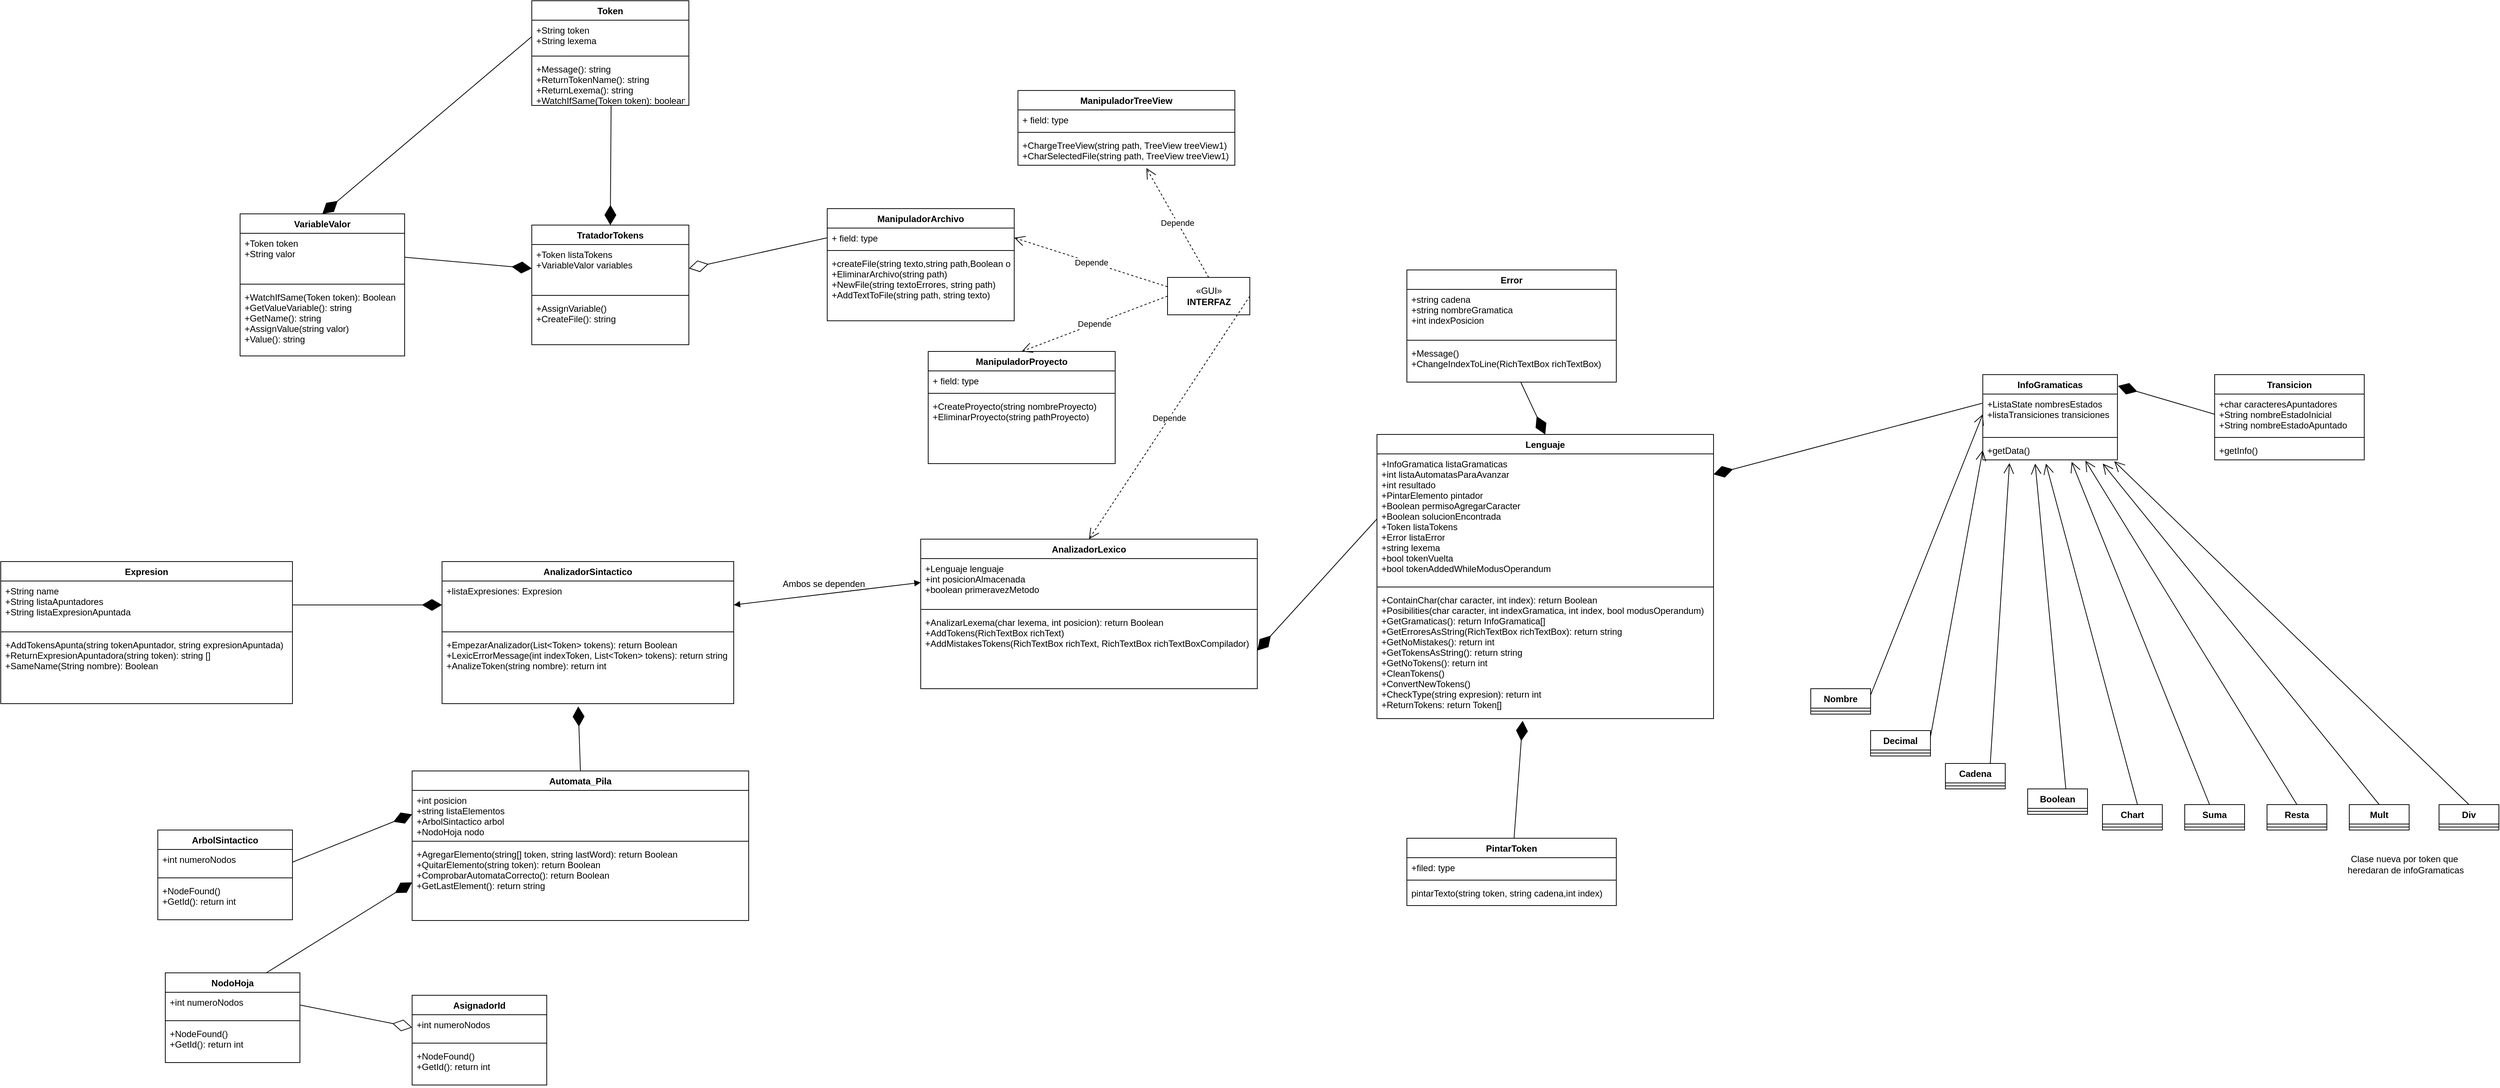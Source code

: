 <mxfile version="13.8.8" type="device"><diagram id="7pT8f611oLsZ-HH0Kqg2" name="Page-1"><mxGraphModel dx="2978" dy="1680" grid="1" gridSize="10" guides="1" tooltips="1" connect="1" arrows="1" fold="1" page="1" pageScale="1" pageWidth="850" pageHeight="1100" math="0" shadow="0"><root><mxCell id="0"/><mxCell id="1" parent="0"/><mxCell id="wt2U1i7lSYNnXQmz6BiD-15" value="Lenguaje" style="swimlane;fontStyle=1;align=center;verticalAlign=top;childLayout=stackLayout;horizontal=1;startSize=26;horizontalStack=0;resizeParent=1;resizeParentMax=0;resizeLast=0;collapsible=1;marginBottom=0;" parent="1" vertex="1"><mxGeometry x="310" y="180" width="450" height="380" as="geometry"/></mxCell><mxCell id="wt2U1i7lSYNnXQmz6BiD-16" value="+InfoGramatica listaGramaticas&#10;+int listaAutomatasParaAvanzar&#10;+int resultado&#10;+PintarElemento pintador&#10;+Boolean permisoAgregarCaracter&#10;+Boolean solucionEncontrada&#10;+Token listaTokens&#10;+Error listaError&#10;+string lexema&#10;+bool tokenVuelta&#10;+bool tokenAddedWhileModusOperandum" style="text;strokeColor=none;fillColor=none;align=left;verticalAlign=top;spacingLeft=4;spacingRight=4;overflow=hidden;rotatable=0;points=[[0,0.5],[1,0.5]];portConstraint=eastwest;" parent="wt2U1i7lSYNnXQmz6BiD-15" vertex="1"><mxGeometry y="26" width="450" height="174" as="geometry"/></mxCell><mxCell id="wt2U1i7lSYNnXQmz6BiD-17" value="" style="line;strokeWidth=1;fillColor=none;align=left;verticalAlign=middle;spacingTop=-1;spacingLeft=3;spacingRight=3;rotatable=0;labelPosition=right;points=[];portConstraint=eastwest;" parent="wt2U1i7lSYNnXQmz6BiD-15" vertex="1"><mxGeometry y="200" width="450" height="8" as="geometry"/></mxCell><mxCell id="wt2U1i7lSYNnXQmz6BiD-18" value="+ContainChar(char caracter, int index): return Boolean&#10;+Posibilities(char caracter, int indexGramatica, int index, bool modusOperandum)&#10;+GetGramaticas(): return InfoGramatica[]&#10;+GetErroresAsString(RichTextBox richTextBox): return string&#10;+GetNoMistakes(): return int&#10;+GetTokensAsString(): return string&#10;+GetNoTokens(): return int&#10;+CleanTokens()&#10;+ConvertNewTokens()&#10;+CheckType(string expresion): return int&#10;+ReturnTokens: return Token[]" style="text;strokeColor=none;fillColor=none;align=left;verticalAlign=top;spacingLeft=4;spacingRight=4;overflow=hidden;rotatable=0;points=[[0,0.5],[1,0.5]];portConstraint=eastwest;" parent="wt2U1i7lSYNnXQmz6BiD-15" vertex="1"><mxGeometry y="208" width="450" height="172" as="geometry"/></mxCell><mxCell id="wt2U1i7lSYNnXQmz6BiD-26" value="" style="endArrow=diamondThin;endFill=1;endSize=24;html=1;entryX=0.433;entryY=1.017;entryDx=0;entryDy=0;entryPerimeter=0;" parent="1" source="wt2U1i7lSYNnXQmz6BiD-20" target="wt2U1i7lSYNnXQmz6BiD-18" edge="1"><mxGeometry width="160" relative="1" as="geometry"><mxPoint x="590" y="680" as="sourcePoint"/><mxPoint x="840" y="340" as="targetPoint"/></mxGeometry></mxCell><mxCell id="wt2U1i7lSYNnXQmz6BiD-66" value="" style="endArrow=open;endFill=1;endSize=12;html=1;exitX=1;exitY=0.25;exitDx=0;exitDy=0;entryX=0;entryY=0.5;entryDx=0;entryDy=0;" parent="1" source="wt2U1i7lSYNnXQmz6BiD-42" target="wt2U1i7lSYNnXQmz6BiD-29" edge="1"><mxGeometry width="160" relative="1" as="geometry"><mxPoint x="790" y="360" as="sourcePoint"/><mxPoint x="950" y="360" as="targetPoint"/></mxGeometry></mxCell><mxCell id="wt2U1i7lSYNnXQmz6BiD-67" value="" style="endArrow=open;endFill=1;endSize=12;html=1;exitX=1;exitY=0.25;exitDx=0;exitDy=0;entryX=0;entryY=0.5;entryDx=0;entryDy=0;" parent="1" source="wt2U1i7lSYNnXQmz6BiD-50" target="wt2U1i7lSYNnXQmz6BiD-31" edge="1"><mxGeometry width="160" relative="1" as="geometry"><mxPoint x="810" y="380" as="sourcePoint"/><mxPoint x="970" y="380" as="targetPoint"/></mxGeometry></mxCell><mxCell id="wt2U1i7lSYNnXQmz6BiD-68" value="" style="endArrow=open;endFill=1;endSize=12;html=1;exitX=0.75;exitY=0;exitDx=0;exitDy=0;entryX=0.198;entryY=1.162;entryDx=0;entryDy=0;entryPerimeter=0;" parent="1" source="wt2U1i7lSYNnXQmz6BiD-52" target="wt2U1i7lSYNnXQmz6BiD-31" edge="1"><mxGeometry width="160" relative="1" as="geometry"><mxPoint x="870" y="420" as="sourcePoint"/><mxPoint x="1030" y="420" as="targetPoint"/></mxGeometry></mxCell><mxCell id="wt2U1i7lSYNnXQmz6BiD-69" value="" style="endArrow=open;endFill=1;endSize=12;html=1;exitX=0.64;exitY=0.053;exitDx=0;exitDy=0;exitPerimeter=0;entryX=0.389;entryY=1.192;entryDx=0;entryDy=0;entryPerimeter=0;" parent="1" source="wt2U1i7lSYNnXQmz6BiD-54" target="wt2U1i7lSYNnXQmz6BiD-31" edge="1"><mxGeometry width="160" relative="1" as="geometry"><mxPoint x="950" y="430" as="sourcePoint"/><mxPoint x="1110" y="430" as="targetPoint"/></mxGeometry></mxCell><mxCell id="wt2U1i7lSYNnXQmz6BiD-70" value="" style="endArrow=open;endFill=1;endSize=12;html=1;exitX=0.59;exitY=0.047;exitDx=0;exitDy=0;exitPerimeter=0;entryX=0.469;entryY=1.192;entryDx=0;entryDy=0;entryPerimeter=0;" parent="1" source="wt2U1i7lSYNnXQmz6BiD-56" target="wt2U1i7lSYNnXQmz6BiD-31" edge="1"><mxGeometry width="160" relative="1" as="geometry"><mxPoint x="1040" y="450" as="sourcePoint"/><mxPoint x="1200" y="450" as="targetPoint"/></mxGeometry></mxCell><mxCell id="wt2U1i7lSYNnXQmz6BiD-71" value="" style="endArrow=open;endFill=1;endSize=12;html=1;entryX=0.66;entryY=1.1;entryDx=0;entryDy=0;entryPerimeter=0;" parent="1" source="wt2U1i7lSYNnXQmz6BiD-58" target="wt2U1i7lSYNnXQmz6BiD-31" edge="1"><mxGeometry width="160" relative="1" as="geometry"><mxPoint x="1170" y="440" as="sourcePoint"/><mxPoint x="1330" y="440" as="targetPoint"/></mxGeometry></mxCell><mxCell id="wt2U1i7lSYNnXQmz6BiD-72" value="" style="endArrow=open;endFill=1;endSize=12;html=1;exitX=0.5;exitY=0;exitDx=0;exitDy=0;entryX=0.762;entryY=1.038;entryDx=0;entryDy=0;entryPerimeter=0;" parent="1" source="wt2U1i7lSYNnXQmz6BiD-60" target="wt2U1i7lSYNnXQmz6BiD-31" edge="1"><mxGeometry width="160" relative="1" as="geometry"><mxPoint x="1340" y="440" as="sourcePoint"/><mxPoint x="1500" y="440" as="targetPoint"/></mxGeometry></mxCell><mxCell id="wt2U1i7lSYNnXQmz6BiD-73" value="" style="endArrow=open;endFill=1;endSize=12;html=1;exitX=0.5;exitY=0;exitDx=0;exitDy=0;entryX=0.891;entryY=1.192;entryDx=0;entryDy=0;entryPerimeter=0;" parent="1" source="wt2U1i7lSYNnXQmz6BiD-62" target="wt2U1i7lSYNnXQmz6BiD-31" edge="1"><mxGeometry width="160" relative="1" as="geometry"><mxPoint x="1340" y="450" as="sourcePoint"/><mxPoint x="1500" y="450" as="targetPoint"/></mxGeometry></mxCell><mxCell id="wt2U1i7lSYNnXQmz6BiD-74" value="" style="endArrow=open;endFill=1;endSize=12;html=1;exitX=0.5;exitY=0;exitDx=0;exitDy=0;entryX=0.976;entryY=1.069;entryDx=0;entryDy=0;entryPerimeter=0;" parent="1" source="wt2U1i7lSYNnXQmz6BiD-64" target="wt2U1i7lSYNnXQmz6BiD-31" edge="1"><mxGeometry width="160" relative="1" as="geometry"><mxPoint x="1470" y="450" as="sourcePoint"/><mxPoint x="1630" y="450" as="targetPoint"/></mxGeometry></mxCell><mxCell id="wt2U1i7lSYNnXQmz6BiD-75" value="Clase nueva por token que&amp;nbsp;&lt;br&gt;heredaran de infoGramaticas" style="text;html=1;align=center;verticalAlign=middle;resizable=0;points=[];autosize=1;" parent="1" vertex="1"><mxGeometry x="1600" y="740" width="170" height="30" as="geometry"/></mxCell><mxCell id="wt2U1i7lSYNnXQmz6BiD-28" value="InfoGramaticas" style="swimlane;fontStyle=1;align=center;verticalAlign=top;childLayout=stackLayout;horizontal=1;startSize=26;horizontalStack=0;resizeParent=1;resizeParentMax=0;resizeLast=0;collapsible=1;marginBottom=0;" parent="1" vertex="1"><mxGeometry x="1120" y="100" width="180" height="114" as="geometry"/></mxCell><mxCell id="wt2U1i7lSYNnXQmz6BiD-29" value="+ListaState nombresEstados&#10;+listaTransiciones transiciones" style="text;strokeColor=none;fillColor=none;align=left;verticalAlign=top;spacingLeft=4;spacingRight=4;overflow=hidden;rotatable=0;points=[[0,0.5],[1,0.5]];portConstraint=eastwest;" parent="wt2U1i7lSYNnXQmz6BiD-28" vertex="1"><mxGeometry y="26" width="180" height="54" as="geometry"/></mxCell><mxCell id="wt2U1i7lSYNnXQmz6BiD-30" value="" style="line;strokeWidth=1;fillColor=none;align=left;verticalAlign=middle;spacingTop=-1;spacingLeft=3;spacingRight=3;rotatable=0;labelPosition=right;points=[];portConstraint=eastwest;" parent="wt2U1i7lSYNnXQmz6BiD-28" vertex="1"><mxGeometry y="80" width="180" height="8" as="geometry"/></mxCell><mxCell id="wt2U1i7lSYNnXQmz6BiD-31" value="+getData()" style="text;strokeColor=none;fillColor=none;align=left;verticalAlign=top;spacingLeft=4;spacingRight=4;overflow=hidden;rotatable=0;points=[[0,0.5],[1,0.5]];portConstraint=eastwest;" parent="wt2U1i7lSYNnXQmz6BiD-28" vertex="1"><mxGeometry y="88" width="180" height="26" as="geometry"/></mxCell><mxCell id="wt2U1i7lSYNnXQmz6BiD-32" value="Transicion" style="swimlane;fontStyle=1;align=center;verticalAlign=top;childLayout=stackLayout;horizontal=1;startSize=26;horizontalStack=0;resizeParent=1;resizeParentMax=0;resizeLast=0;collapsible=1;marginBottom=0;" parent="1" vertex="1"><mxGeometry x="1430" y="100" width="200" height="114" as="geometry"/></mxCell><mxCell id="wt2U1i7lSYNnXQmz6BiD-33" value="+char caracteresApuntadores&#10;+String nombreEstadoInicial&#10;+String nombreEstadoApuntado" style="text;strokeColor=none;fillColor=none;align=left;verticalAlign=top;spacingLeft=4;spacingRight=4;overflow=hidden;rotatable=0;points=[[0,0.5],[1,0.5]];portConstraint=eastwest;" parent="wt2U1i7lSYNnXQmz6BiD-32" vertex="1"><mxGeometry y="26" width="200" height="54" as="geometry"/></mxCell><mxCell id="wt2U1i7lSYNnXQmz6BiD-34" value="" style="line;strokeWidth=1;fillColor=none;align=left;verticalAlign=middle;spacingTop=-1;spacingLeft=3;spacingRight=3;rotatable=0;labelPosition=right;points=[];portConstraint=eastwest;" parent="wt2U1i7lSYNnXQmz6BiD-32" vertex="1"><mxGeometry y="80" width="200" height="8" as="geometry"/></mxCell><mxCell id="wt2U1i7lSYNnXQmz6BiD-35" value="+getInfo()" style="text;strokeColor=none;fillColor=none;align=left;verticalAlign=top;spacingLeft=4;spacingRight=4;overflow=hidden;rotatable=0;points=[[0,0.5],[1,0.5]];portConstraint=eastwest;" parent="wt2U1i7lSYNnXQmz6BiD-32" vertex="1"><mxGeometry y="88" width="200" height="26" as="geometry"/></mxCell><mxCell id="wt2U1i7lSYNnXQmz6BiD-42" value="Nombre" style="swimlane;fontStyle=1;align=center;verticalAlign=top;childLayout=stackLayout;horizontal=1;startSize=26;horizontalStack=0;resizeParent=1;resizeParentMax=0;resizeLast=0;collapsible=1;marginBottom=0;" parent="1" vertex="1"><mxGeometry x="890" y="520" width="80" height="34" as="geometry"/></mxCell><mxCell id="wt2U1i7lSYNnXQmz6BiD-44" value="" style="line;strokeWidth=1;fillColor=none;align=left;verticalAlign=middle;spacingTop=-1;spacingLeft=3;spacingRight=3;rotatable=0;labelPosition=right;points=[];portConstraint=eastwest;" parent="wt2U1i7lSYNnXQmz6BiD-42" vertex="1"><mxGeometry y="26" width="80" height="8" as="geometry"/></mxCell><mxCell id="wt2U1i7lSYNnXQmz6BiD-50" value="Decimal" style="swimlane;fontStyle=1;align=center;verticalAlign=top;childLayout=stackLayout;horizontal=1;startSize=26;horizontalStack=0;resizeParent=1;resizeParentMax=0;resizeLast=0;collapsible=1;marginBottom=0;" parent="1" vertex="1"><mxGeometry x="970" y="576" width="80" height="34" as="geometry"/></mxCell><mxCell id="wt2U1i7lSYNnXQmz6BiD-51" value="" style="line;strokeWidth=1;fillColor=none;align=left;verticalAlign=middle;spacingTop=-1;spacingLeft=3;spacingRight=3;rotatable=0;labelPosition=right;points=[];portConstraint=eastwest;" parent="wt2U1i7lSYNnXQmz6BiD-50" vertex="1"><mxGeometry y="26" width="80" height="8" as="geometry"/></mxCell><mxCell id="wt2U1i7lSYNnXQmz6BiD-52" value="Cadena" style="swimlane;fontStyle=1;align=center;verticalAlign=top;childLayout=stackLayout;horizontal=1;startSize=26;horizontalStack=0;resizeParent=1;resizeParentMax=0;resizeLast=0;collapsible=1;marginBottom=0;" parent="1" vertex="1"><mxGeometry x="1070" y="620" width="80" height="34" as="geometry"/></mxCell><mxCell id="wt2U1i7lSYNnXQmz6BiD-53" value="" style="line;strokeWidth=1;fillColor=none;align=left;verticalAlign=middle;spacingTop=-1;spacingLeft=3;spacingRight=3;rotatable=0;labelPosition=right;points=[];portConstraint=eastwest;" parent="wt2U1i7lSYNnXQmz6BiD-52" vertex="1"><mxGeometry y="26" width="80" height="8" as="geometry"/></mxCell><mxCell id="wt2U1i7lSYNnXQmz6BiD-54" value="Boolean" style="swimlane;fontStyle=1;align=center;verticalAlign=top;childLayout=stackLayout;horizontal=1;startSize=26;horizontalStack=0;resizeParent=1;resizeParentMax=0;resizeLast=0;collapsible=1;marginBottom=0;" parent="1" vertex="1"><mxGeometry x="1180" y="654" width="80" height="34" as="geometry"/></mxCell><mxCell id="wt2U1i7lSYNnXQmz6BiD-55" value="" style="line;strokeWidth=1;fillColor=none;align=left;verticalAlign=middle;spacingTop=-1;spacingLeft=3;spacingRight=3;rotatable=0;labelPosition=right;points=[];portConstraint=eastwest;" parent="wt2U1i7lSYNnXQmz6BiD-54" vertex="1"><mxGeometry y="26" width="80" height="8" as="geometry"/></mxCell><mxCell id="wt2U1i7lSYNnXQmz6BiD-56" value="Chart" style="swimlane;fontStyle=1;align=center;verticalAlign=top;childLayout=stackLayout;horizontal=1;startSize=26;horizontalStack=0;resizeParent=1;resizeParentMax=0;resizeLast=0;collapsible=1;marginBottom=0;" parent="1" vertex="1"><mxGeometry x="1280" y="675" width="80" height="34" as="geometry"/></mxCell><mxCell id="wt2U1i7lSYNnXQmz6BiD-57" value="" style="line;strokeWidth=1;fillColor=none;align=left;verticalAlign=middle;spacingTop=-1;spacingLeft=3;spacingRight=3;rotatable=0;labelPosition=right;points=[];portConstraint=eastwest;" parent="wt2U1i7lSYNnXQmz6BiD-56" vertex="1"><mxGeometry y="26" width="80" height="8" as="geometry"/></mxCell><mxCell id="wt2U1i7lSYNnXQmz6BiD-58" value="Suma" style="swimlane;fontStyle=1;align=center;verticalAlign=top;childLayout=stackLayout;horizontal=1;startSize=26;horizontalStack=0;resizeParent=1;resizeParentMax=0;resizeLast=0;collapsible=1;marginBottom=0;" parent="1" vertex="1"><mxGeometry x="1390" y="675" width="80" height="34" as="geometry"/></mxCell><mxCell id="wt2U1i7lSYNnXQmz6BiD-59" value="" style="line;strokeWidth=1;fillColor=none;align=left;verticalAlign=middle;spacingTop=-1;spacingLeft=3;spacingRight=3;rotatable=0;labelPosition=right;points=[];portConstraint=eastwest;" parent="wt2U1i7lSYNnXQmz6BiD-58" vertex="1"><mxGeometry y="26" width="80" height="8" as="geometry"/></mxCell><mxCell id="wt2U1i7lSYNnXQmz6BiD-60" value="Resta" style="swimlane;fontStyle=1;align=center;verticalAlign=top;childLayout=stackLayout;horizontal=1;startSize=26;horizontalStack=0;resizeParent=1;resizeParentMax=0;resizeLast=0;collapsible=1;marginBottom=0;" parent="1" vertex="1"><mxGeometry x="1500" y="675" width="80" height="34" as="geometry"/></mxCell><mxCell id="wt2U1i7lSYNnXQmz6BiD-61" value="" style="line;strokeWidth=1;fillColor=none;align=left;verticalAlign=middle;spacingTop=-1;spacingLeft=3;spacingRight=3;rotatable=0;labelPosition=right;points=[];portConstraint=eastwest;" parent="wt2U1i7lSYNnXQmz6BiD-60" vertex="1"><mxGeometry y="26" width="80" height="8" as="geometry"/></mxCell><mxCell id="wt2U1i7lSYNnXQmz6BiD-62" value="Mult" style="swimlane;fontStyle=1;align=center;verticalAlign=top;childLayout=stackLayout;horizontal=1;startSize=26;horizontalStack=0;resizeParent=1;resizeParentMax=0;resizeLast=0;collapsible=1;marginBottom=0;" parent="1" vertex="1"><mxGeometry x="1610" y="675" width="80" height="34" as="geometry"/></mxCell><mxCell id="wt2U1i7lSYNnXQmz6BiD-63" value="" style="line;strokeWidth=1;fillColor=none;align=left;verticalAlign=middle;spacingTop=-1;spacingLeft=3;spacingRight=3;rotatable=0;labelPosition=right;points=[];portConstraint=eastwest;" parent="wt2U1i7lSYNnXQmz6BiD-62" vertex="1"><mxGeometry y="26" width="80" height="8" as="geometry"/></mxCell><mxCell id="wt2U1i7lSYNnXQmz6BiD-64" value="Div" style="swimlane;fontStyle=1;align=center;verticalAlign=top;childLayout=stackLayout;horizontal=1;startSize=26;horizontalStack=0;resizeParent=1;resizeParentMax=0;resizeLast=0;collapsible=1;marginBottom=0;" parent="1" vertex="1"><mxGeometry x="1730" y="675" width="80" height="34" as="geometry"/></mxCell><mxCell id="wt2U1i7lSYNnXQmz6BiD-65" value="" style="line;strokeWidth=1;fillColor=none;align=left;verticalAlign=middle;spacingTop=-1;spacingLeft=3;spacingRight=3;rotatable=0;labelPosition=right;points=[];portConstraint=eastwest;" parent="wt2U1i7lSYNnXQmz6BiD-64" vertex="1"><mxGeometry y="26" width="80" height="8" as="geometry"/></mxCell><mxCell id="wt2U1i7lSYNnXQmz6BiD-20" value="PintarToken" style="swimlane;fontStyle=1;align=center;verticalAlign=top;childLayout=stackLayout;horizontal=1;startSize=26;horizontalStack=0;resizeParent=1;resizeParentMax=0;resizeLast=0;collapsible=1;marginBottom=0;" parent="1" vertex="1"><mxGeometry x="350" y="720" width="280" height="90" as="geometry"/></mxCell><mxCell id="wt2U1i7lSYNnXQmz6BiD-21" value="+filed: type" style="text;strokeColor=none;fillColor=none;align=left;verticalAlign=top;spacingLeft=4;spacingRight=4;overflow=hidden;rotatable=0;points=[[0,0.5],[1,0.5]];portConstraint=eastwest;" parent="wt2U1i7lSYNnXQmz6BiD-20" vertex="1"><mxGeometry y="26" width="280" height="26" as="geometry"/></mxCell><mxCell id="wt2U1i7lSYNnXQmz6BiD-22" value="" style="line;strokeWidth=1;fillColor=none;align=left;verticalAlign=middle;spacingTop=-1;spacingLeft=3;spacingRight=3;rotatable=0;labelPosition=right;points=[];portConstraint=eastwest;" parent="wt2U1i7lSYNnXQmz6BiD-20" vertex="1"><mxGeometry y="52" width="280" height="8" as="geometry"/></mxCell><mxCell id="wt2U1i7lSYNnXQmz6BiD-23" value="pintarTexto(string token, string cadena,int index)" style="text;strokeColor=none;fillColor=none;align=left;verticalAlign=top;spacingLeft=4;spacingRight=4;overflow=hidden;rotatable=0;points=[[0,0.5],[1,0.5]];portConstraint=eastwest;" parent="wt2U1i7lSYNnXQmz6BiD-20" vertex="1"><mxGeometry y="60" width="280" height="30" as="geometry"/></mxCell><mxCell id="wt2U1i7lSYNnXQmz6BiD-6" value="AnalizadorLexico" style="swimlane;fontStyle=1;align=center;verticalAlign=top;childLayout=stackLayout;horizontal=1;startSize=26;horizontalStack=0;resizeParent=1;resizeParentMax=0;resizeLast=0;collapsible=1;marginBottom=0;" parent="1" vertex="1"><mxGeometry x="-300" y="320" width="450" height="200" as="geometry"/></mxCell><mxCell id="wt2U1i7lSYNnXQmz6BiD-7" value="+Lenguaje lenguaje&#10;+int posicionAlmacenada&#10;+boolean primeravezMetodo" style="text;strokeColor=none;fillColor=none;align=left;verticalAlign=top;spacingLeft=4;spacingRight=4;overflow=hidden;rotatable=0;points=[[0,0.5],[1,0.5]];portConstraint=eastwest;" parent="wt2U1i7lSYNnXQmz6BiD-6" vertex="1"><mxGeometry y="26" width="450" height="64" as="geometry"/></mxCell><mxCell id="wt2U1i7lSYNnXQmz6BiD-8" value="" style="line;strokeWidth=1;fillColor=none;align=left;verticalAlign=middle;spacingTop=-1;spacingLeft=3;spacingRight=3;rotatable=0;labelPosition=right;points=[];portConstraint=eastwest;" parent="wt2U1i7lSYNnXQmz6BiD-6" vertex="1"><mxGeometry y="90" width="450" height="8" as="geometry"/></mxCell><mxCell id="wt2U1i7lSYNnXQmz6BiD-9" value="+AnalizarLexema(char lexema, int posicion): return Boolean&#10;+AddTokens(RichTextBox richText)&#10;+AddMistakesTokens(RichTextBox richText, RichTextBox richTextBoxCompilador)" style="text;strokeColor=none;fillColor=none;align=left;verticalAlign=top;spacingLeft=4;spacingRight=4;overflow=hidden;rotatable=0;points=[[0,0.5],[1,0.5]];portConstraint=eastwest;" parent="wt2U1i7lSYNnXQmz6BiD-6" vertex="1"><mxGeometry y="98" width="450" height="102" as="geometry"/></mxCell><mxCell id="wt2U1i7lSYNnXQmz6BiD-87" value="«GUI»&lt;br&gt;&lt;b&gt;INTERFAZ&lt;/b&gt;" style="html=1;" parent="1" vertex="1"><mxGeometry x="30" y="-30" width="110" height="50" as="geometry"/></mxCell><mxCell id="wt2U1i7lSYNnXQmz6BiD-83" value="Error" style="swimlane;fontStyle=1;align=center;verticalAlign=top;childLayout=stackLayout;horizontal=1;startSize=26;horizontalStack=0;resizeParent=1;resizeParentMax=0;resizeLast=0;collapsible=1;marginBottom=0;" parent="1" vertex="1"><mxGeometry x="350" y="-40" width="280" height="150" as="geometry"/></mxCell><mxCell id="wt2U1i7lSYNnXQmz6BiD-84" value="+string cadena&#10;+string nombreGramatica&#10;+int indexPosicion" style="text;strokeColor=none;fillColor=none;align=left;verticalAlign=top;spacingLeft=4;spacingRight=4;overflow=hidden;rotatable=0;points=[[0,0.5],[1,0.5]];portConstraint=eastwest;" parent="wt2U1i7lSYNnXQmz6BiD-83" vertex="1"><mxGeometry y="26" width="280" height="64" as="geometry"/></mxCell><mxCell id="wt2U1i7lSYNnXQmz6BiD-85" value="" style="line;strokeWidth=1;fillColor=none;align=left;verticalAlign=middle;spacingTop=-1;spacingLeft=3;spacingRight=3;rotatable=0;labelPosition=right;points=[];portConstraint=eastwest;" parent="wt2U1i7lSYNnXQmz6BiD-83" vertex="1"><mxGeometry y="90" width="280" height="8" as="geometry"/></mxCell><mxCell id="wt2U1i7lSYNnXQmz6BiD-86" value="+Message()&#10;+ChangeIndexToLine(RichTextBox richTextBox)&#10;" style="text;strokeColor=none;fillColor=none;align=left;verticalAlign=top;spacingLeft=4;spacingRight=4;overflow=hidden;rotatable=0;points=[[0,0.5],[1,0.5]];portConstraint=eastwest;" parent="wt2U1i7lSYNnXQmz6BiD-83" vertex="1"><mxGeometry y="98" width="280" height="52" as="geometry"/></mxCell><mxCell id="ay2O9CDr6UnVFbUwaXgR-4" value="Depende" style="endArrow=open;endSize=12;dashed=1;html=1;exitX=1;exitY=0.5;exitDx=0;exitDy=0;entryX=0.5;entryY=0;entryDx=0;entryDy=0;" edge="1" parent="1" source="wt2U1i7lSYNnXQmz6BiD-87" target="wt2U1i7lSYNnXQmz6BiD-6"><mxGeometry width="160" relative="1" as="geometry"><mxPoint x="210" y="20" as="sourcePoint"/><mxPoint x="370" y="20" as="targetPoint"/></mxGeometry></mxCell><mxCell id="ay2O9CDr6UnVFbUwaXgR-6" value="ManipuladorArchivo" style="swimlane;fontStyle=1;align=center;verticalAlign=top;childLayout=stackLayout;horizontal=1;startSize=26;horizontalStack=0;resizeParent=1;resizeParentMax=0;resizeLast=0;collapsible=1;marginBottom=0;" vertex="1" parent="1"><mxGeometry x="-425" y="-122" width="250" height="150" as="geometry"/></mxCell><mxCell id="ay2O9CDr6UnVFbUwaXgR-7" value="+ field: type" style="text;strokeColor=none;fillColor=none;align=left;verticalAlign=top;spacingLeft=4;spacingRight=4;overflow=hidden;rotatable=0;points=[[0,0.5],[1,0.5]];portConstraint=eastwest;" vertex="1" parent="ay2O9CDr6UnVFbUwaXgR-6"><mxGeometry y="26" width="250" height="26" as="geometry"/></mxCell><mxCell id="ay2O9CDr6UnVFbUwaXgR-8" value="" style="line;strokeWidth=1;fillColor=none;align=left;verticalAlign=middle;spacingTop=-1;spacingLeft=3;spacingRight=3;rotatable=0;labelPosition=right;points=[];portConstraint=eastwest;" vertex="1" parent="ay2O9CDr6UnVFbUwaXgR-6"><mxGeometry y="52" width="250" height="8" as="geometry"/></mxCell><mxCell id="ay2O9CDr6UnVFbUwaXgR-9" value="+createFile(string texto,string path,Boolean opcion)&#10;+EliminarArchivo(string path)&#10;+NewFile(string textoErrores, string path)&#10;+AddTextToFile(string path, string texto)&#10;" style="text;strokeColor=none;fillColor=none;align=left;verticalAlign=top;spacingLeft=4;spacingRight=4;overflow=hidden;rotatable=0;points=[[0,0.5],[1,0.5]];portConstraint=eastwest;" vertex="1" parent="ay2O9CDr6UnVFbUwaXgR-6"><mxGeometry y="60" width="250" height="90" as="geometry"/></mxCell><mxCell id="ay2O9CDr6UnVFbUwaXgR-10" value="ManipuladorProyecto" style="swimlane;fontStyle=1;align=center;verticalAlign=top;childLayout=stackLayout;horizontal=1;startSize=26;horizontalStack=0;resizeParent=1;resizeParentMax=0;resizeLast=0;collapsible=1;marginBottom=0;" vertex="1" parent="1"><mxGeometry x="-290" y="69" width="250" height="150" as="geometry"/></mxCell><mxCell id="ay2O9CDr6UnVFbUwaXgR-11" value="+ field: type" style="text;strokeColor=none;fillColor=none;align=left;verticalAlign=top;spacingLeft=4;spacingRight=4;overflow=hidden;rotatable=0;points=[[0,0.5],[1,0.5]];portConstraint=eastwest;" vertex="1" parent="ay2O9CDr6UnVFbUwaXgR-10"><mxGeometry y="26" width="250" height="26" as="geometry"/></mxCell><mxCell id="ay2O9CDr6UnVFbUwaXgR-12" value="" style="line;strokeWidth=1;fillColor=none;align=left;verticalAlign=middle;spacingTop=-1;spacingLeft=3;spacingRight=3;rotatable=0;labelPosition=right;points=[];portConstraint=eastwest;" vertex="1" parent="ay2O9CDr6UnVFbUwaXgR-10"><mxGeometry y="52" width="250" height="8" as="geometry"/></mxCell><mxCell id="ay2O9CDr6UnVFbUwaXgR-13" value="+CreateProyecto(string nombreProyecto)&#10;+EliminarProyecto(string pathProyecto)&#10;" style="text;strokeColor=none;fillColor=none;align=left;verticalAlign=top;spacingLeft=4;spacingRight=4;overflow=hidden;rotatable=0;points=[[0,0.5],[1,0.5]];portConstraint=eastwest;" vertex="1" parent="ay2O9CDr6UnVFbUwaXgR-10"><mxGeometry y="60" width="250" height="90" as="geometry"/></mxCell><mxCell id="ay2O9CDr6UnVFbUwaXgR-14" value="ManipuladorTreeView" style="swimlane;fontStyle=1;align=center;verticalAlign=top;childLayout=stackLayout;horizontal=1;startSize=26;horizontalStack=0;resizeParent=1;resizeParentMax=0;resizeLast=0;collapsible=1;marginBottom=0;" vertex="1" parent="1"><mxGeometry x="-170" y="-280" width="290" height="100" as="geometry"/></mxCell><mxCell id="ay2O9CDr6UnVFbUwaXgR-15" value="+ field: type" style="text;strokeColor=none;fillColor=none;align=left;verticalAlign=top;spacingLeft=4;spacingRight=4;overflow=hidden;rotatable=0;points=[[0,0.5],[1,0.5]];portConstraint=eastwest;" vertex="1" parent="ay2O9CDr6UnVFbUwaXgR-14"><mxGeometry y="26" width="290" height="26" as="geometry"/></mxCell><mxCell id="ay2O9CDr6UnVFbUwaXgR-16" value="" style="line;strokeWidth=1;fillColor=none;align=left;verticalAlign=middle;spacingTop=-1;spacingLeft=3;spacingRight=3;rotatable=0;labelPosition=right;points=[];portConstraint=eastwest;" vertex="1" parent="ay2O9CDr6UnVFbUwaXgR-14"><mxGeometry y="52" width="290" height="8" as="geometry"/></mxCell><mxCell id="ay2O9CDr6UnVFbUwaXgR-17" value="+ChargeTreeView(string path, TreeView treeView1)&#10;+CharSelectedFile(string path, TreeView treeView1)" style="text;strokeColor=none;fillColor=none;align=left;verticalAlign=top;spacingLeft=4;spacingRight=4;overflow=hidden;rotatable=0;points=[[0,0.5],[1,0.5]];portConstraint=eastwest;" vertex="1" parent="ay2O9CDr6UnVFbUwaXgR-14"><mxGeometry y="60" width="290" height="40" as="geometry"/></mxCell><mxCell id="ay2O9CDr6UnVFbUwaXgR-18" value="Depende" style="endArrow=open;endSize=12;dashed=1;html=1;exitX=0;exitY=0.5;exitDx=0;exitDy=0;entryX=0.5;entryY=0;entryDx=0;entryDy=0;" edge="1" parent="1" source="wt2U1i7lSYNnXQmz6BiD-87" target="ay2O9CDr6UnVFbUwaXgR-10"><mxGeometry width="160" relative="1" as="geometry"><mxPoint x="150" y="5" as="sourcePoint"/><mxPoint x="255" y="70" as="targetPoint"/></mxGeometry></mxCell><mxCell id="ay2O9CDr6UnVFbUwaXgR-19" value="Depende" style="endArrow=open;endSize=12;dashed=1;html=1;exitX=0;exitY=0.25;exitDx=0;exitDy=0;entryX=1;entryY=0.5;entryDx=0;entryDy=0;" edge="1" parent="1" source="wt2U1i7lSYNnXQmz6BiD-87" target="ay2O9CDr6UnVFbUwaXgR-7"><mxGeometry width="160" relative="1" as="geometry"><mxPoint x="160" y="15" as="sourcePoint"/><mxPoint x="265" y="80" as="targetPoint"/></mxGeometry></mxCell><mxCell id="ay2O9CDr6UnVFbUwaXgR-20" value="Depende" style="endArrow=open;endSize=12;dashed=1;html=1;exitX=0.5;exitY=0;exitDx=0;exitDy=0;entryX=0.592;entryY=1.095;entryDx=0;entryDy=0;entryPerimeter=0;" edge="1" parent="1" source="wt2U1i7lSYNnXQmz6BiD-87" target="ay2O9CDr6UnVFbUwaXgR-17"><mxGeometry width="160" relative="1" as="geometry"><mxPoint x="170" y="25" as="sourcePoint"/><mxPoint x="275" y="90" as="targetPoint"/></mxGeometry></mxCell><mxCell id="ay2O9CDr6UnVFbUwaXgR-24" value="AnalizadorSintactico" style="swimlane;fontStyle=1;align=center;verticalAlign=top;childLayout=stackLayout;horizontal=1;startSize=26;horizontalStack=0;resizeParent=1;resizeParentMax=0;resizeLast=0;collapsible=1;marginBottom=0;" vertex="1" parent="1"><mxGeometry x="-940" y="350" width="390" height="190" as="geometry"/></mxCell><mxCell id="ay2O9CDr6UnVFbUwaXgR-25" value="+listaExpresiones: Expresion" style="text;strokeColor=none;fillColor=none;align=left;verticalAlign=top;spacingLeft=4;spacingRight=4;overflow=hidden;rotatable=0;points=[[0,0.5],[1,0.5]];portConstraint=eastwest;" vertex="1" parent="ay2O9CDr6UnVFbUwaXgR-24"><mxGeometry y="26" width="390" height="64" as="geometry"/></mxCell><mxCell id="ay2O9CDr6UnVFbUwaXgR-26" value="" style="line;strokeWidth=1;fillColor=none;align=left;verticalAlign=middle;spacingTop=-1;spacingLeft=3;spacingRight=3;rotatable=0;labelPosition=right;points=[];portConstraint=eastwest;" vertex="1" parent="ay2O9CDr6UnVFbUwaXgR-24"><mxGeometry y="90" width="390" height="8" as="geometry"/></mxCell><mxCell id="ay2O9CDr6UnVFbUwaXgR-27" value="+EmpezarAnalizador(List&lt;Token&gt; tokens): return Boolean&#10;+LexicErrorMessage(int indexToken, List&lt;Token&gt; tokens): return string&#10;+AnalizeToken(string nombre): return int" style="text;strokeColor=none;fillColor=none;align=left;verticalAlign=top;spacingLeft=4;spacingRight=4;overflow=hidden;rotatable=0;points=[[0,0.5],[1,0.5]];portConstraint=eastwest;" vertex="1" parent="ay2O9CDr6UnVFbUwaXgR-24"><mxGeometry y="98" width="390" height="92" as="geometry"/></mxCell><mxCell id="ay2O9CDr6UnVFbUwaXgR-28" value="AsignadorId" style="swimlane;fontStyle=1;align=center;verticalAlign=top;childLayout=stackLayout;horizontal=1;startSize=26;horizontalStack=0;resizeParent=1;resizeParentMax=0;resizeLast=0;collapsible=1;marginBottom=0;" vertex="1" parent="1"><mxGeometry x="-980" y="930" width="180" height="120" as="geometry"/></mxCell><mxCell id="ay2O9CDr6UnVFbUwaXgR-29" value="+int numeroNodos" style="text;strokeColor=none;fillColor=none;align=left;verticalAlign=top;spacingLeft=4;spacingRight=4;overflow=hidden;rotatable=0;points=[[0,0.5],[1,0.5]];portConstraint=eastwest;" vertex="1" parent="ay2O9CDr6UnVFbUwaXgR-28"><mxGeometry y="26" width="180" height="34" as="geometry"/></mxCell><mxCell id="ay2O9CDr6UnVFbUwaXgR-30" value="" style="line;strokeWidth=1;fillColor=none;align=left;verticalAlign=middle;spacingTop=-1;spacingLeft=3;spacingRight=3;rotatable=0;labelPosition=right;points=[];portConstraint=eastwest;" vertex="1" parent="ay2O9CDr6UnVFbUwaXgR-28"><mxGeometry y="60" width="180" height="8" as="geometry"/></mxCell><mxCell id="ay2O9CDr6UnVFbUwaXgR-31" value="+NodeFound()&#10;+GetId(): return int" style="text;strokeColor=none;fillColor=none;align=left;verticalAlign=top;spacingLeft=4;spacingRight=4;overflow=hidden;rotatable=0;points=[[0,0.5],[1,0.5]];portConstraint=eastwest;" vertex="1" parent="ay2O9CDr6UnVFbUwaXgR-28"><mxGeometry y="68" width="180" height="52" as="geometry"/></mxCell><mxCell id="ay2O9CDr6UnVFbUwaXgR-32" value="Automata_Pila" style="swimlane;fontStyle=1;align=center;verticalAlign=top;childLayout=stackLayout;horizontal=1;startSize=26;horizontalStack=0;resizeParent=1;resizeParentMax=0;resizeLast=0;collapsible=1;marginBottom=0;" vertex="1" parent="1"><mxGeometry x="-980" y="630" width="450" height="200" as="geometry"/></mxCell><mxCell id="ay2O9CDr6UnVFbUwaXgR-33" value="+int posicion&#10;+string listaElementos&#10;+ArbolSintactico arbol&#10;+NodoHoja nodo" style="text;strokeColor=none;fillColor=none;align=left;verticalAlign=top;spacingLeft=4;spacingRight=4;overflow=hidden;rotatable=0;points=[[0,0.5],[1,0.5]];portConstraint=eastwest;" vertex="1" parent="ay2O9CDr6UnVFbUwaXgR-32"><mxGeometry y="26" width="450" height="64" as="geometry"/></mxCell><mxCell id="ay2O9CDr6UnVFbUwaXgR-34" value="" style="line;strokeWidth=1;fillColor=none;align=left;verticalAlign=middle;spacingTop=-1;spacingLeft=3;spacingRight=3;rotatable=0;labelPosition=right;points=[];portConstraint=eastwest;" vertex="1" parent="ay2O9CDr6UnVFbUwaXgR-32"><mxGeometry y="90" width="450" height="8" as="geometry"/></mxCell><mxCell id="ay2O9CDr6UnVFbUwaXgR-35" value="+AgregarElemento(string[] token, string lastWord): return Boolean&#10;+QuitarElemento(string token): return Boolean&#10;+ComprobarAutomataCorrecto(): return Boolean&#10;+GetLastElement(): return string&#10;" style="text;strokeColor=none;fillColor=none;align=left;verticalAlign=top;spacingLeft=4;spacingRight=4;overflow=hidden;rotatable=0;points=[[0,0.5],[1,0.5]];portConstraint=eastwest;" vertex="1" parent="ay2O9CDr6UnVFbUwaXgR-32"><mxGeometry y="98" width="450" height="102" as="geometry"/></mxCell><mxCell id="ay2O9CDr6UnVFbUwaXgR-36" value="Expresion" style="swimlane;fontStyle=1;align=center;verticalAlign=top;childLayout=stackLayout;horizontal=1;startSize=26;horizontalStack=0;resizeParent=1;resizeParentMax=0;resizeLast=0;collapsible=1;marginBottom=0;" vertex="1" parent="1"><mxGeometry x="-1530" y="350" width="390" height="190" as="geometry"/></mxCell><mxCell id="ay2O9CDr6UnVFbUwaXgR-37" value="+String name&#10;+String listaApuntadores&#10;+String listaExpresionApuntada" style="text;strokeColor=none;fillColor=none;align=left;verticalAlign=top;spacingLeft=4;spacingRight=4;overflow=hidden;rotatable=0;points=[[0,0.5],[1,0.5]];portConstraint=eastwest;" vertex="1" parent="ay2O9CDr6UnVFbUwaXgR-36"><mxGeometry y="26" width="390" height="64" as="geometry"/></mxCell><mxCell id="ay2O9CDr6UnVFbUwaXgR-38" value="" style="line;strokeWidth=1;fillColor=none;align=left;verticalAlign=middle;spacingTop=-1;spacingLeft=3;spacingRight=3;rotatable=0;labelPosition=right;points=[];portConstraint=eastwest;" vertex="1" parent="ay2O9CDr6UnVFbUwaXgR-36"><mxGeometry y="90" width="390" height="8" as="geometry"/></mxCell><mxCell id="ay2O9CDr6UnVFbUwaXgR-39" value="+AddTokensApunta(string tokenApuntador, string expresionApuntada)&#10;+ReturnExpresionApuntadora(string token): string []&#10;+SameName(String nombre): Boolean" style="text;strokeColor=none;fillColor=none;align=left;verticalAlign=top;spacingLeft=4;spacingRight=4;overflow=hidden;rotatable=0;points=[[0,0.5],[1,0.5]];portConstraint=eastwest;" vertex="1" parent="ay2O9CDr6UnVFbUwaXgR-36"><mxGeometry y="98" width="390" height="92" as="geometry"/></mxCell><mxCell id="ay2O9CDr6UnVFbUwaXgR-41" value="ArbolSintactico" style="swimlane;fontStyle=1;align=center;verticalAlign=top;childLayout=stackLayout;horizontal=1;startSize=26;horizontalStack=0;resizeParent=1;resizeParentMax=0;resizeLast=0;collapsible=1;marginBottom=0;" vertex="1" parent="1"><mxGeometry x="-1320" y="709" width="180" height="120" as="geometry"/></mxCell><mxCell id="ay2O9CDr6UnVFbUwaXgR-42" value="+int numeroNodos" style="text;strokeColor=none;fillColor=none;align=left;verticalAlign=top;spacingLeft=4;spacingRight=4;overflow=hidden;rotatable=0;points=[[0,0.5],[1,0.5]];portConstraint=eastwest;" vertex="1" parent="ay2O9CDr6UnVFbUwaXgR-41"><mxGeometry y="26" width="180" height="34" as="geometry"/></mxCell><mxCell id="ay2O9CDr6UnVFbUwaXgR-43" value="" style="line;strokeWidth=1;fillColor=none;align=left;verticalAlign=middle;spacingTop=-1;spacingLeft=3;spacingRight=3;rotatable=0;labelPosition=right;points=[];portConstraint=eastwest;" vertex="1" parent="ay2O9CDr6UnVFbUwaXgR-41"><mxGeometry y="60" width="180" height="8" as="geometry"/></mxCell><mxCell id="ay2O9CDr6UnVFbUwaXgR-44" value="+NodeFound()&#10;+GetId(): return int" style="text;strokeColor=none;fillColor=none;align=left;verticalAlign=top;spacingLeft=4;spacingRight=4;overflow=hidden;rotatable=0;points=[[0,0.5],[1,0.5]];portConstraint=eastwest;" vertex="1" parent="ay2O9CDr6UnVFbUwaXgR-41"><mxGeometry y="68" width="180" height="52" as="geometry"/></mxCell><mxCell id="ay2O9CDr6UnVFbUwaXgR-49" value="NodoHoja" style="swimlane;fontStyle=1;align=center;verticalAlign=top;childLayout=stackLayout;horizontal=1;startSize=26;horizontalStack=0;resizeParent=1;resizeParentMax=0;resizeLast=0;collapsible=1;marginBottom=0;" vertex="1" parent="1"><mxGeometry x="-1310" y="900" width="180" height="120" as="geometry"/></mxCell><mxCell id="ay2O9CDr6UnVFbUwaXgR-50" value="+int numeroNodos" style="text;strokeColor=none;fillColor=none;align=left;verticalAlign=top;spacingLeft=4;spacingRight=4;overflow=hidden;rotatable=0;points=[[0,0.5],[1,0.5]];portConstraint=eastwest;" vertex="1" parent="ay2O9CDr6UnVFbUwaXgR-49"><mxGeometry y="26" width="180" height="34" as="geometry"/></mxCell><mxCell id="ay2O9CDr6UnVFbUwaXgR-51" value="" style="line;strokeWidth=1;fillColor=none;align=left;verticalAlign=middle;spacingTop=-1;spacingLeft=3;spacingRight=3;rotatable=0;labelPosition=right;points=[];portConstraint=eastwest;" vertex="1" parent="ay2O9CDr6UnVFbUwaXgR-49"><mxGeometry y="60" width="180" height="8" as="geometry"/></mxCell><mxCell id="ay2O9CDr6UnVFbUwaXgR-52" value="+NodeFound()&#10;+GetId(): return int" style="text;strokeColor=none;fillColor=none;align=left;verticalAlign=top;spacingLeft=4;spacingRight=4;overflow=hidden;rotatable=0;points=[[0,0.5],[1,0.5]];portConstraint=eastwest;" vertex="1" parent="ay2O9CDr6UnVFbUwaXgR-49"><mxGeometry y="68" width="180" height="52" as="geometry"/></mxCell><mxCell id="ay2O9CDr6UnVFbUwaXgR-53" value="" style="endArrow=diamondThin;endFill=0;endSize=24;html=1;entryX=0;entryY=0.5;entryDx=0;entryDy=0;exitX=1;exitY=0.5;exitDx=0;exitDy=0;" edge="1" parent="1" source="ay2O9CDr6UnVFbUwaXgR-50" target="ay2O9CDr6UnVFbUwaXgR-29"><mxGeometry width="160" relative="1" as="geometry"><mxPoint x="-1260" y="770" as="sourcePoint"/><mxPoint x="-1100" y="770" as="targetPoint"/></mxGeometry></mxCell><mxCell id="ay2O9CDr6UnVFbUwaXgR-54" value="" style="endArrow=diamondThin;endFill=1;endSize=24;html=1;entryX=0;entryY=0.5;entryDx=0;entryDy=0;exitX=0.75;exitY=0;exitDx=0;exitDy=0;" edge="1" parent="1" source="ay2O9CDr6UnVFbUwaXgR-49" target="ay2O9CDr6UnVFbUwaXgR-35"><mxGeometry width="160" relative="1" as="geometry"><mxPoint x="-1310" y="710" as="sourcePoint"/><mxPoint x="-1100" y="690" as="targetPoint"/></mxGeometry></mxCell><mxCell id="ay2O9CDr6UnVFbUwaXgR-21" value="" style="endArrow=diamondThin;endFill=1;endSize=24;html=1;exitX=0;exitY=0.5;exitDx=0;exitDy=0;entryX=1;entryY=0.5;entryDx=0;entryDy=0;" edge="1" parent="1" source="wt2U1i7lSYNnXQmz6BiD-16" target="wt2U1i7lSYNnXQmz6BiD-9"><mxGeometry width="160" relative="1" as="geometry"><mxPoint x="505" y="300" as="sourcePoint"/><mxPoint x="450" y="150" as="targetPoint"/></mxGeometry></mxCell><mxCell id="wt2U1i7lSYNnXQmz6BiD-27" value="" style="endArrow=diamondThin;endFill=1;endSize=24;html=1;entryX=0.5;entryY=0;entryDx=0;entryDy=0;" parent="1" source="wt2U1i7lSYNnXQmz6BiD-86" target="wt2U1i7lSYNnXQmz6BiD-15" edge="1"><mxGeometry width="160" relative="1" as="geometry"><mxPoint x="489.68" y="227.51" as="sourcePoint"/><mxPoint x="650" y="240" as="targetPoint"/></mxGeometry></mxCell><mxCell id="ay2O9CDr6UnVFbUwaXgR-22" value="" style="endArrow=diamondThin;endFill=1;endSize=24;html=1;exitX=-0.004;exitY=0.226;exitDx=0;exitDy=0;exitPerimeter=0;" edge="1" parent="1" source="wt2U1i7lSYNnXQmz6BiD-29" target="wt2U1i7lSYNnXQmz6BiD-16"><mxGeometry width="160" relative="1" as="geometry"><mxPoint x="710" y="260" as="sourcePoint"/><mxPoint x="870" y="260" as="targetPoint"/></mxGeometry></mxCell><mxCell id="wt2U1i7lSYNnXQmz6BiD-36" value="" style="endArrow=diamondThin;endFill=1;endSize=24;html=1;exitX=0;exitY=0.5;exitDx=0;exitDy=0;entryX=1.004;entryY=0.132;entryDx=0;entryDy=0;entryPerimeter=0;" parent="1" source="wt2U1i7lSYNnXQmz6BiD-33" target="wt2U1i7lSYNnXQmz6BiD-28" edge="1"><mxGeometry width="160" relative="1" as="geometry"><mxPoint x="1330" y="166" as="sourcePoint"/><mxPoint x="1490" y="166" as="targetPoint"/></mxGeometry></mxCell><mxCell id="ay2O9CDr6UnVFbUwaXgR-55" value="" style="endArrow=diamondThin;endFill=1;endSize=24;html=1;entryX=0;entryY=0.5;entryDx=0;entryDy=0;exitX=1;exitY=0.5;exitDx=0;exitDy=0;" edge="1" parent="1" source="ay2O9CDr6UnVFbUwaXgR-42" target="ay2O9CDr6UnVFbUwaXgR-33"><mxGeometry width="160" relative="1" as="geometry"><mxPoint x="-1290" y="700" as="sourcePoint"/><mxPoint x="-1130" y="700" as="targetPoint"/></mxGeometry></mxCell><mxCell id="ay2O9CDr6UnVFbUwaXgR-57" value="" style="endArrow=diamondThin;endFill=1;endSize=24;html=1;entryX=0.467;entryY=1.041;entryDx=0;entryDy=0;entryPerimeter=0;exitX=0.5;exitY=0;exitDx=0;exitDy=0;" edge="1" parent="1" source="ay2O9CDr6UnVFbUwaXgR-32" target="ay2O9CDr6UnVFbUwaXgR-27"><mxGeometry width="160" relative="1" as="geometry"><mxPoint x="-770" y="580" as="sourcePoint"/><mxPoint x="-610" y="580" as="targetPoint"/></mxGeometry></mxCell><mxCell id="ay2O9CDr6UnVFbUwaXgR-40" value="" style="endArrow=diamondThin;endFill=1;endSize=24;html=1;entryX=0;entryY=0.5;entryDx=0;entryDy=0;" edge="1" parent="1" source="ay2O9CDr6UnVFbUwaXgR-37" target="ay2O9CDr6UnVFbUwaXgR-25"><mxGeometry width="160" relative="1" as="geometry"><mxPoint x="-1170" y="600" as="sourcePoint"/><mxPoint x="-1010" y="600" as="targetPoint"/></mxGeometry></mxCell><mxCell id="ay2O9CDr6UnVFbUwaXgR-58" value="" style="endArrow=block;startArrow=block;endFill=1;startFill=1;html=1;exitX=1;exitY=0.5;exitDx=0;exitDy=0;entryX=0;entryY=0.5;entryDx=0;entryDy=0;" edge="1" parent="1" source="ay2O9CDr6UnVFbUwaXgR-25" target="wt2U1i7lSYNnXQmz6BiD-7"><mxGeometry width="160" relative="1" as="geometry"><mxPoint x="-510" y="430" as="sourcePoint"/><mxPoint x="-350" y="430" as="targetPoint"/></mxGeometry></mxCell><mxCell id="ay2O9CDr6UnVFbUwaXgR-59" value="Ambos se dependen" style="text;html=1;align=center;verticalAlign=middle;resizable=0;points=[];autosize=1;" vertex="1" parent="1"><mxGeometry x="-495" y="370" width="130" height="20" as="geometry"/></mxCell><mxCell id="ay2O9CDr6UnVFbUwaXgR-60" value="TratadorTokens" style="swimlane;fontStyle=1;align=center;verticalAlign=top;childLayout=stackLayout;horizontal=1;startSize=26;horizontalStack=0;resizeParent=1;resizeParentMax=0;resizeLast=0;collapsible=1;marginBottom=0;" vertex="1" parent="1"><mxGeometry x="-820" y="-100" width="210" height="160" as="geometry"/></mxCell><mxCell id="ay2O9CDr6UnVFbUwaXgR-61" value="+Token listaTokens&#10;+VariableValor variables" style="text;strokeColor=none;fillColor=none;align=left;verticalAlign=top;spacingLeft=4;spacingRight=4;overflow=hidden;rotatable=0;points=[[0,0.5],[1,0.5]];portConstraint=eastwest;" vertex="1" parent="ay2O9CDr6UnVFbUwaXgR-60"><mxGeometry y="26" width="210" height="64" as="geometry"/></mxCell><mxCell id="ay2O9CDr6UnVFbUwaXgR-62" value="" style="line;strokeWidth=1;fillColor=none;align=left;verticalAlign=middle;spacingTop=-1;spacingLeft=3;spacingRight=3;rotatable=0;labelPosition=right;points=[];portConstraint=eastwest;" vertex="1" parent="ay2O9CDr6UnVFbUwaXgR-60"><mxGeometry y="90" width="210" height="8" as="geometry"/></mxCell><mxCell id="ay2O9CDr6UnVFbUwaXgR-63" value="+AssignVariable()&#10;+CreateFile(): string" style="text;strokeColor=none;fillColor=none;align=left;verticalAlign=top;spacingLeft=4;spacingRight=4;overflow=hidden;rotatable=0;points=[[0,0.5],[1,0.5]];portConstraint=eastwest;" vertex="1" parent="ay2O9CDr6UnVFbUwaXgR-60"><mxGeometry y="98" width="210" height="62" as="geometry"/></mxCell><mxCell id="ay2O9CDr6UnVFbUwaXgR-64" value="" style="endArrow=diamondThin;endFill=0;endSize=24;html=1;entryX=1;entryY=0.5;entryDx=0;entryDy=0;exitX=0;exitY=0.5;exitDx=0;exitDy=0;" edge="1" parent="1" source="ay2O9CDr6UnVFbUwaXgR-7" target="ay2O9CDr6UnVFbUwaXgR-61"><mxGeometry width="160" relative="1" as="geometry"><mxPoint x="-500" y="-60" as="sourcePoint"/><mxPoint x="-340" y="-60" as="targetPoint"/></mxGeometry></mxCell><mxCell id="ay2O9CDr6UnVFbUwaXgR-65" value="VariableValor" style="swimlane;fontStyle=1;align=center;verticalAlign=top;childLayout=stackLayout;horizontal=1;startSize=26;horizontalStack=0;resizeParent=1;resizeParentMax=0;resizeLast=0;collapsible=1;marginBottom=0;" vertex="1" parent="1"><mxGeometry x="-1210" y="-115" width="220" height="190" as="geometry"/></mxCell><mxCell id="ay2O9CDr6UnVFbUwaXgR-66" value="+Token token&#10;+String valor" style="text;strokeColor=none;fillColor=none;align=left;verticalAlign=top;spacingLeft=4;spacingRight=4;overflow=hidden;rotatable=0;points=[[0,0.5],[1,0.5]];portConstraint=eastwest;" vertex="1" parent="ay2O9CDr6UnVFbUwaXgR-65"><mxGeometry y="26" width="220" height="64" as="geometry"/></mxCell><mxCell id="ay2O9CDr6UnVFbUwaXgR-67" value="" style="line;strokeWidth=1;fillColor=none;align=left;verticalAlign=middle;spacingTop=-1;spacingLeft=3;spacingRight=3;rotatable=0;labelPosition=right;points=[];portConstraint=eastwest;" vertex="1" parent="ay2O9CDr6UnVFbUwaXgR-65"><mxGeometry y="90" width="220" height="8" as="geometry"/></mxCell><mxCell id="ay2O9CDr6UnVFbUwaXgR-68" value="+WatchIfSame(Token token): Boolean&#10;+GetValueVariable(): string&#10;+GetName(): string&#10;+AssignValue(string valor)&#10;+Value(): string" style="text;strokeColor=none;fillColor=none;align=left;verticalAlign=top;spacingLeft=4;spacingRight=4;overflow=hidden;rotatable=0;points=[[0,0.5],[1,0.5]];portConstraint=eastwest;" vertex="1" parent="ay2O9CDr6UnVFbUwaXgR-65"><mxGeometry y="98" width="220" height="92" as="geometry"/></mxCell><mxCell id="ay2O9CDr6UnVFbUwaXgR-69" value="" style="endArrow=diamondThin;endFill=1;endSize=24;html=1;entryX=0;entryY=0.5;entryDx=0;entryDy=0;exitX=1;exitY=0.5;exitDx=0;exitDy=0;" edge="1" parent="1" source="ay2O9CDr6UnVFbUwaXgR-66" target="ay2O9CDr6UnVFbUwaXgR-61"><mxGeometry width="160" relative="1" as="geometry"><mxPoint x="-920" y="-20" as="sourcePoint"/><mxPoint x="-760" y="-20" as="targetPoint"/></mxGeometry></mxCell><mxCell id="ay2O9CDr6UnVFbUwaXgR-71" value="Token" style="swimlane;fontStyle=1;align=center;verticalAlign=top;childLayout=stackLayout;horizontal=1;startSize=26;horizontalStack=0;resizeParent=1;resizeParentMax=0;resizeLast=0;collapsible=1;marginBottom=0;" vertex="1" parent="1"><mxGeometry x="-820" y="-400" width="210" height="140" as="geometry"/></mxCell><mxCell id="ay2O9CDr6UnVFbUwaXgR-72" value="+String token&#10;+String lexema" style="text;strokeColor=none;fillColor=none;align=left;verticalAlign=top;spacingLeft=4;spacingRight=4;overflow=hidden;rotatable=0;points=[[0,0.5],[1,0.5]];portConstraint=eastwest;" vertex="1" parent="ay2O9CDr6UnVFbUwaXgR-71"><mxGeometry y="26" width="210" height="44" as="geometry"/></mxCell><mxCell id="ay2O9CDr6UnVFbUwaXgR-73" value="" style="line;strokeWidth=1;fillColor=none;align=left;verticalAlign=middle;spacingTop=-1;spacingLeft=3;spacingRight=3;rotatable=0;labelPosition=right;points=[];portConstraint=eastwest;" vertex="1" parent="ay2O9CDr6UnVFbUwaXgR-71"><mxGeometry y="70" width="210" height="8" as="geometry"/></mxCell><mxCell id="ay2O9CDr6UnVFbUwaXgR-74" value="+Message(): string&#10;+ReturnTokenName(): string&#10;+ReturnLexema(): string&#10;+WatchIfSame(Token token): boolean" style="text;strokeColor=none;fillColor=none;align=left;verticalAlign=top;spacingLeft=4;spacingRight=4;overflow=hidden;rotatable=0;points=[[0,0.5],[1,0.5]];portConstraint=eastwest;" vertex="1" parent="ay2O9CDr6UnVFbUwaXgR-71"><mxGeometry y="78" width="210" height="62" as="geometry"/></mxCell><mxCell id="ay2O9CDr6UnVFbUwaXgR-75" value="" style="endArrow=diamondThin;endFill=1;endSize=24;html=1;entryX=0.5;entryY=0;entryDx=0;entryDy=0;exitX=0.505;exitY=0.997;exitDx=0;exitDy=0;exitPerimeter=0;" edge="1" parent="1" source="ay2O9CDr6UnVFbUwaXgR-74" target="ay2O9CDr6UnVFbUwaXgR-60"><mxGeometry width="160" relative="1" as="geometry"><mxPoint x="-810" y="-170" as="sourcePoint"/><mxPoint x="-650" y="-170" as="targetPoint"/></mxGeometry></mxCell><mxCell id="ay2O9CDr6UnVFbUwaXgR-76" value="" style="endArrow=diamondThin;endFill=1;endSize=24;html=1;entryX=0.5;entryY=0;entryDx=0;entryDy=0;exitX=0;exitY=0.5;exitDx=0;exitDy=0;" edge="1" parent="1" source="ay2O9CDr6UnVFbUwaXgR-72" target="ay2O9CDr6UnVFbUwaXgR-65"><mxGeometry width="160" relative="1" as="geometry"><mxPoint x="-1010" y="-210" as="sourcePoint"/><mxPoint x="-850" y="-210" as="targetPoint"/></mxGeometry></mxCell></root></mxGraphModel></diagram></mxfile>